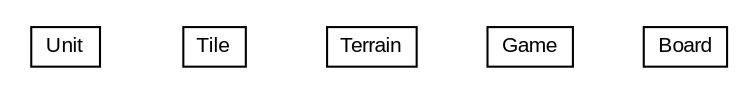 #!/usr/local/bin/dot
#
# Class diagram 
# Generated by UMLGraph version R5_6 (http://www.umlgraph.org/)
#

digraph G {
	edge [fontname="arial",fontsize=10,labelfontname="arial",labelfontsize=10];
	node [fontname="arial",fontsize=10,shape=plaintext];
	nodesep=0.25;
	ranksep=0.5;
	// org.headfirst.ooad.game.gsf.model.Unit
	c3280 [label=<<table title="org.headfirst.ooad.game.gsf.model.Unit" border="0" cellborder="1" cellspacing="0" cellpadding="2" port="p" href="./Unit.html">
		<tr><td><table border="0" cellspacing="0" cellpadding="1">
<tr><td align="center" balign="center"> Unit </td></tr>
		</table></td></tr>
		</table>>, URL="./Unit.html", fontname="arial", fontcolor="black", fontsize=10.0];
	// org.headfirst.ooad.game.gsf.model.Tile
	c3281 [label=<<table title="org.headfirst.ooad.game.gsf.model.Tile" border="0" cellborder="1" cellspacing="0" cellpadding="2" port="p" href="./Tile.html">
		<tr><td><table border="0" cellspacing="0" cellpadding="1">
<tr><td align="center" balign="center"> Tile </td></tr>
		</table></td></tr>
		</table>>, URL="./Tile.html", fontname="arial", fontcolor="black", fontsize=10.0];
	// org.headfirst.ooad.game.gsf.model.Terrain
	c3282 [label=<<table title="org.headfirst.ooad.game.gsf.model.Terrain" border="0" cellborder="1" cellspacing="0" cellpadding="2" port="p" href="./Terrain.html">
		<tr><td><table border="0" cellspacing="0" cellpadding="1">
<tr><td align="center" balign="center"> Terrain </td></tr>
		</table></td></tr>
		</table>>, URL="./Terrain.html", fontname="arial", fontcolor="black", fontsize=10.0];
	// org.headfirst.ooad.game.gsf.model.Game
	c3283 [label=<<table title="org.headfirst.ooad.game.gsf.model.Game" border="0" cellborder="1" cellspacing="0" cellpadding="2" port="p" href="./Game.html">
		<tr><td><table border="0" cellspacing="0" cellpadding="1">
<tr><td align="center" balign="center"> Game </td></tr>
		</table></td></tr>
		</table>>, URL="./Game.html", fontname="arial", fontcolor="black", fontsize=10.0];
	// org.headfirst.ooad.game.gsf.model.Board
	c3284 [label=<<table title="org.headfirst.ooad.game.gsf.model.Board" border="0" cellborder="1" cellspacing="0" cellpadding="2" port="p" href="./Board.html">
		<tr><td><table border="0" cellspacing="0" cellpadding="1">
<tr><td align="center" balign="center"> Board </td></tr>
		</table></td></tr>
		</table>>, URL="./Board.html", fontname="arial", fontcolor="black", fontsize=10.0];
}

